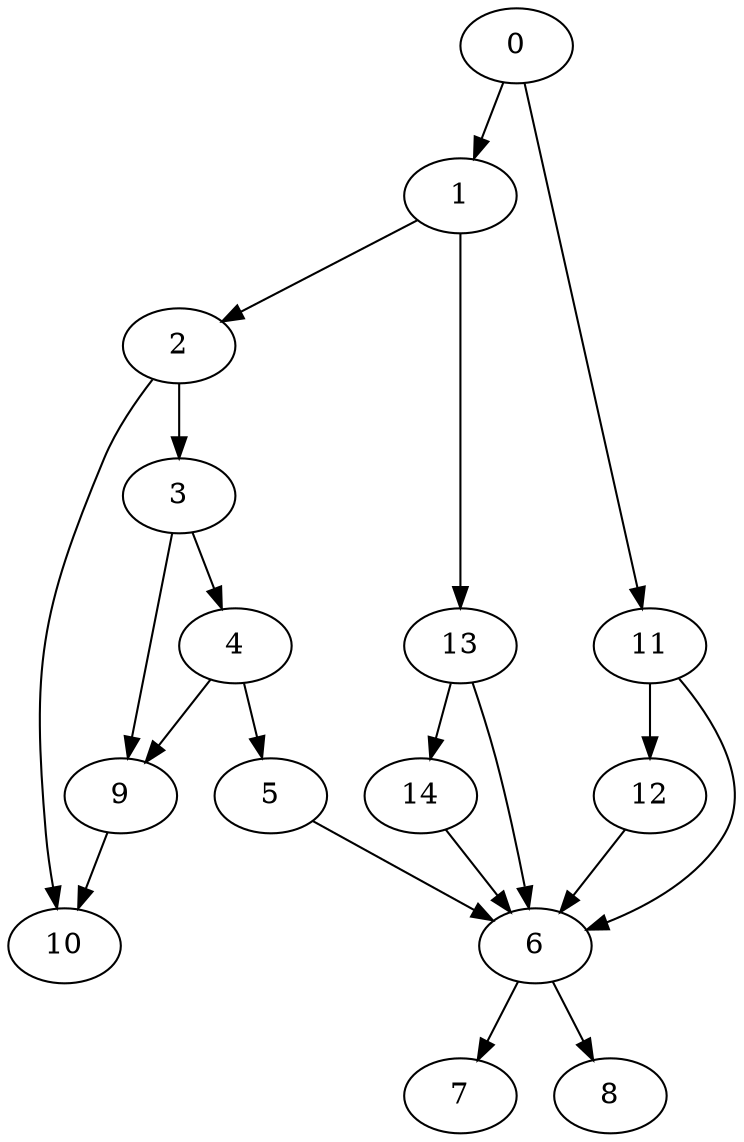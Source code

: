 digraph {
	0
	1
	2
	3
	4
	5
	6
	7
	8
	9
	10
	11
	12
	13
	14
	11 -> 6
	12 -> 6
	13 -> 6
	14 -> 6
	5 -> 6
	11 -> 12
	1 -> 2
	2 -> 3
	0 -> 1
	1 -> 13
	6 -> 8
	3 -> 9
	4 -> 9
	0 -> 11
	4 -> 5
	6 -> 7
	2 -> 10
	9 -> 10
	13 -> 14
	3 -> 4
}
